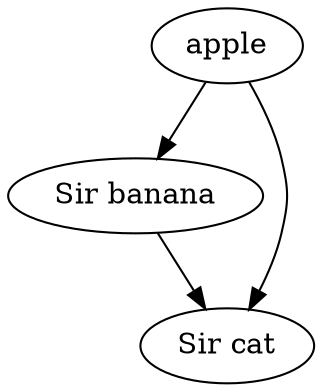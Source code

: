digraph {
	A [label="apple"]
	B [label="Sir banana"]
	L [label="Sir cat"]
	A -> B
	A -> L
	B -> L [constrdasaint=false]
}